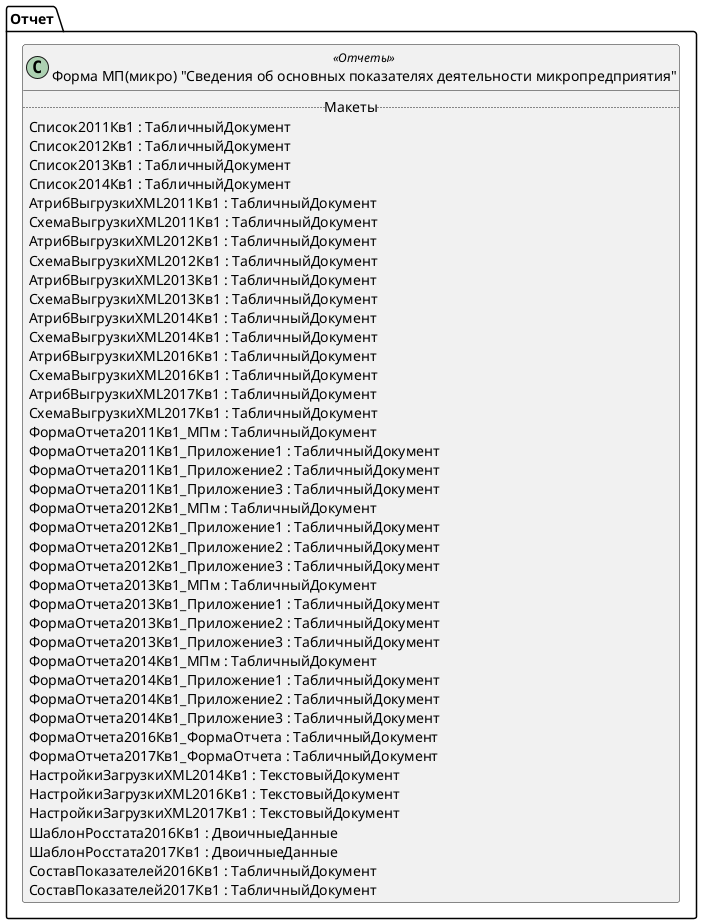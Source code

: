 ﻿@startuml РегламентированныйОтчетСтатистикаФормаМПм
'!include templates.wsd
'..\include templates.wsd
class Отчет.РегламентированныйОтчетСтатистикаФормаМПм as "Форма МП(микро) "Сведения об основных показателях деятельности микропредприятия"" <<Отчеты>>
{
..Макеты..
Список2011Кв1 : ТабличныйДокумент
Список2012Кв1 : ТабличныйДокумент
Список2013Кв1 : ТабличныйДокумент
Список2014Кв1 : ТабличныйДокумент
АтрибВыгрузкиXML2011Кв1 : ТабличныйДокумент
СхемаВыгрузкиXML2011Кв1 : ТабличныйДокумент
АтрибВыгрузкиXML2012Кв1 : ТабличныйДокумент
СхемаВыгрузкиXML2012Кв1 : ТабличныйДокумент
АтрибВыгрузкиXML2013Кв1 : ТабличныйДокумент
СхемаВыгрузкиXML2013Кв1 : ТабличныйДокумент
АтрибВыгрузкиXML2014Кв1 : ТабличныйДокумент
СхемаВыгрузкиXML2014Кв1 : ТабличныйДокумент
АтрибВыгрузкиXML2016Кв1 : ТабличныйДокумент
СхемаВыгрузкиXML2016Кв1 : ТабличныйДокумент
АтрибВыгрузкиXML2017Кв1 : ТабличныйДокумент
СхемаВыгрузкиXML2017Кв1 : ТабличныйДокумент
ФормаОтчета2011Кв1_МПм : ТабличныйДокумент
ФормаОтчета2011Кв1_Приложение1 : ТабличныйДокумент
ФормаОтчета2011Кв1_Приложение2 : ТабличныйДокумент
ФормаОтчета2011Кв1_Приложение3 : ТабличныйДокумент
ФормаОтчета2012Кв1_МПм : ТабличныйДокумент
ФормаОтчета2012Кв1_Приложение1 : ТабличныйДокумент
ФормаОтчета2012Кв1_Приложение2 : ТабличныйДокумент
ФормаОтчета2012Кв1_Приложение3 : ТабличныйДокумент
ФормаОтчета2013Кв1_МПм : ТабличныйДокумент
ФормаОтчета2013Кв1_Приложение1 : ТабличныйДокумент
ФормаОтчета2013Кв1_Приложение2 : ТабличныйДокумент
ФормаОтчета2013Кв1_Приложение3 : ТабличныйДокумент
ФормаОтчета2014Кв1_МПм : ТабличныйДокумент
ФормаОтчета2014Кв1_Приложение1 : ТабличныйДокумент
ФормаОтчета2014Кв1_Приложение2 : ТабличныйДокумент
ФормаОтчета2014Кв1_Приложение3 : ТабличныйДокумент
ФормаОтчета2016Кв1_ФормаОтчета : ТабличныйДокумент
ФормаОтчета2017Кв1_ФормаОтчета : ТабличныйДокумент
НастройкиЗагрузкиXML2014Кв1 : ТекстовыйДокумент
НастройкиЗагрузкиXML2016Кв1 : ТекстовыйДокумент
НастройкиЗагрузкиXML2017Кв1 : ТекстовыйДокумент
ШаблонРосстата2016Кв1 : ДвоичныеДанные
ШаблонРосстата2017Кв1 : ДвоичныеДанные
СоставПоказателей2016Кв1 : ТабличныйДокумент
СоставПоказателей2017Кв1 : ТабличныйДокумент
}
@enduml
